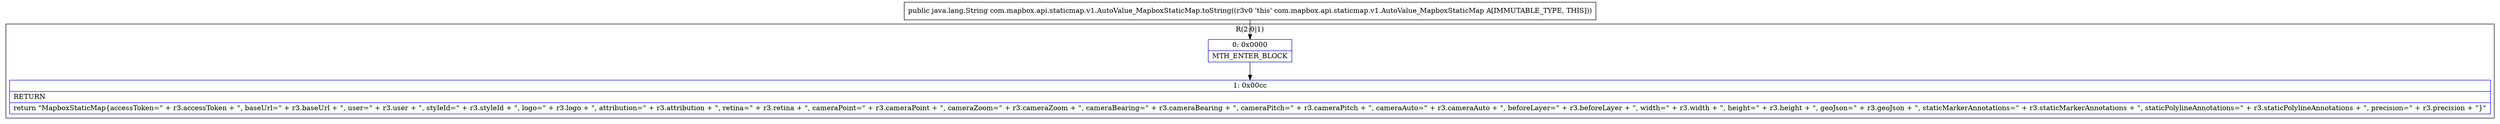 digraph "CFG forcom.mapbox.api.staticmap.v1.AutoValue_MapboxStaticMap.toString()Ljava\/lang\/String;" {
subgraph cluster_Region_714632270 {
label = "R(2:0|1)";
node [shape=record,color=blue];
Node_0 [shape=record,label="{0\:\ 0x0000|MTH_ENTER_BLOCK\l}"];
Node_1 [shape=record,label="{1\:\ 0x00cc|RETURN\l|return \"MapboxStaticMap\{accessToken=\" + r3.accessToken + \", baseUrl=\" + r3.baseUrl + \", user=\" + r3.user + \", styleId=\" + r3.styleId + \", logo=\" + r3.logo + \", attribution=\" + r3.attribution + \", retina=\" + r3.retina + \", cameraPoint=\" + r3.cameraPoint + \", cameraZoom=\" + r3.cameraZoom + \", cameraBearing=\" + r3.cameraBearing + \", cameraPitch=\" + r3.cameraPitch + \", cameraAuto=\" + r3.cameraAuto + \", beforeLayer=\" + r3.beforeLayer + \", width=\" + r3.width + \", height=\" + r3.height + \", geoJson=\" + r3.geoJson + \", staticMarkerAnnotations=\" + r3.staticMarkerAnnotations + \", staticPolylineAnnotations=\" + r3.staticPolylineAnnotations + \", precision=\" + r3.precision + \"\}\"\l}"];
}
MethodNode[shape=record,label="{public java.lang.String com.mapbox.api.staticmap.v1.AutoValue_MapboxStaticMap.toString((r3v0 'this' com.mapbox.api.staticmap.v1.AutoValue_MapboxStaticMap A[IMMUTABLE_TYPE, THIS])) }"];
MethodNode -> Node_0;
Node_0 -> Node_1;
}

